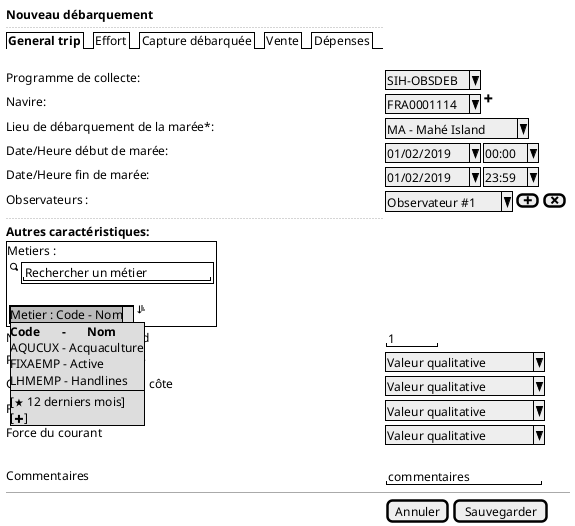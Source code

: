 @startsalt
{
  <b>Nouveau débarquement
  ..
  {/ <b>General trip | Effort | Capture débarquée | Vente | Dépenses }
  .
  Programme de collecte:    | { ^SIH-OBSDEB^ }
  Navire:                   | { ^FRA0001114^ | <&plus> }
  Lieu de débarquement de la marée*:     | { ^MA - Mahé Island^ }
  Date/Heure début de marée:  | { ^01/02/2019^ | ^00:00^ }
  Date/Heure fin de marée:  | { ^01/02/2019^ | ^23:59^ }
  Observateurs :            | { ^Observateur #1^ | [<&plus>] | [<&x>]}
  ..
  <b>Autres caractéristiques:
  {+
  Metiers :


  {
    {<&magnifying-glass> {+  "  Rechercher un métier "    } }
    .
    {
      {+
      {*  Metier : Code - Nom
      Metier : Code - Nom  | <b>Code       -       Nom  | AQUCUX - Acquaculture  | FIXAEMP - Active | LHMEMP - Handlines |  -  | [<&star> 12 derniers mois] | [<&plus>] }
      } | <&sort-ascending>
    }
  }
    }
  Nombre d'homme à bord           | { "   1  " }
  Principale zone de pêche        | { ^Valeur qualitative^ }
  Gradient de distance à la côte  | { ^Valeur qualitative^ }
  Force du vent                   | { ^Valeur qualitative^ }
  Force du courant                | { ^Valeur qualitative^ }
  .
  Commentaires              | { "commentaires       "}

  -- | --

  .                          | {[Annuler] | [Sauvegarder]}
}
@endsalt
